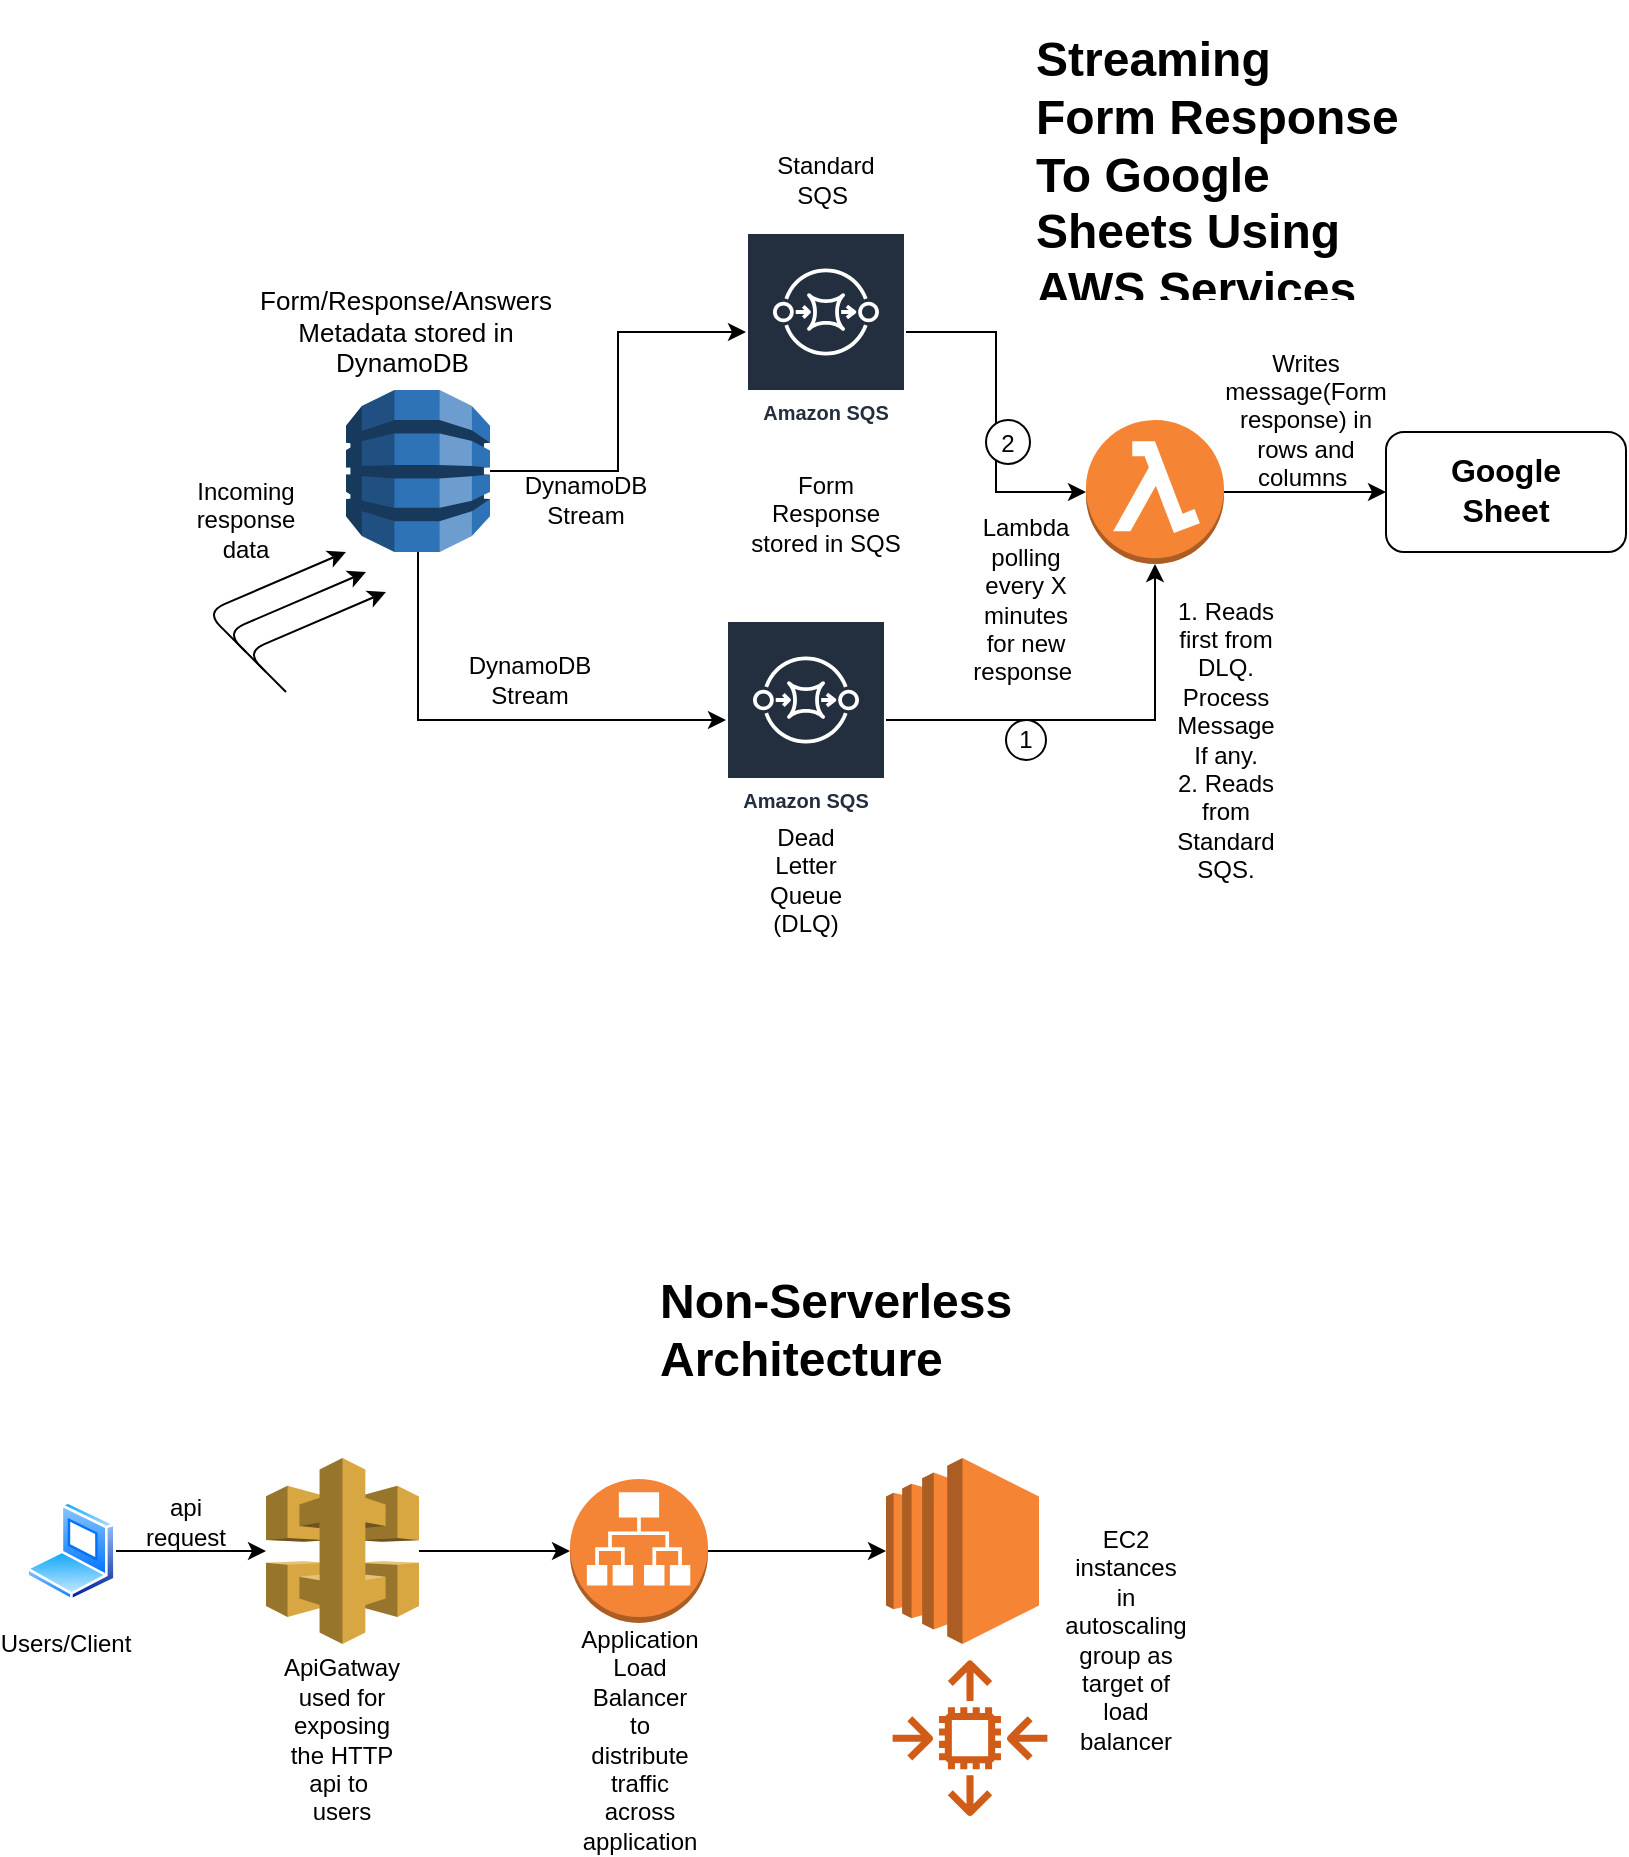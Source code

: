 <mxfile version="14.5.1" type="device"><diagram id="pM24Ej9TDAImDZW9yoJu" name="Page-1"><mxGraphModel dx="1695" dy="506" grid="1" gridSize="10" guides="1" tooltips="1" connect="1" arrows="1" fold="1" page="1" pageScale="1" pageWidth="827" pageHeight="1169" math="0" shadow="0"><root><mxCell id="0"/><mxCell id="1" parent="0"/><mxCell id="WZZ9aYh4X4PW9g7rULnu-1" style="edgeStyle=orthogonalEdgeStyle;rounded=0;orthogonalLoop=1;jettySize=auto;html=1;" parent="1" source="6ZLbdn9VrWvxJ3PqZuJr-1" target="6ZLbdn9VrWvxJ3PqZuJr-2" edge="1"><mxGeometry relative="1" as="geometry"><Array as="points"><mxPoint x="166" y="236"/><mxPoint x="166" y="166"/></Array></mxGeometry></mxCell><mxCell id="WZZ9aYh4X4PW9g7rULnu-4" style="edgeStyle=orthogonalEdgeStyle;rounded=0;orthogonalLoop=1;jettySize=auto;html=1;" parent="1" source="6ZLbdn9VrWvxJ3PqZuJr-1" target="6ZLbdn9VrWvxJ3PqZuJr-3" edge="1"><mxGeometry relative="1" as="geometry"><Array as="points"><mxPoint x="66" y="360"/></Array></mxGeometry></mxCell><mxCell id="6ZLbdn9VrWvxJ3PqZuJr-1" value="" style="outlineConnect=0;dashed=0;verticalLabelPosition=bottom;verticalAlign=top;align=center;html=1;shape=mxgraph.aws3.dynamo_db;fillColor=#2E73B8;gradientColor=none;" parent="1" vertex="1"><mxGeometry x="30" y="195" width="72" height="81" as="geometry"/></mxCell><mxCell id="WZZ9aYh4X4PW9g7rULnu-5" style="edgeStyle=orthogonalEdgeStyle;rounded=0;orthogonalLoop=1;jettySize=auto;html=1;" parent="1" source="6ZLbdn9VrWvxJ3PqZuJr-2" target="6ZLbdn9VrWvxJ3PqZuJr-4" edge="1"><mxGeometry relative="1" as="geometry"/></mxCell><mxCell id="6ZLbdn9VrWvxJ3PqZuJr-2" value="Amazon SQS" style="outlineConnect=0;fontColor=#232F3E;gradientColor=none;strokeColor=#ffffff;fillColor=#232F3E;dashed=0;verticalLabelPosition=middle;verticalAlign=bottom;align=center;html=1;whiteSpace=wrap;fontSize=10;fontStyle=1;spacing=3;shape=mxgraph.aws4.productIcon;prIcon=mxgraph.aws4.sqs;" parent="1" vertex="1"><mxGeometry x="230" y="116" width="80" height="100" as="geometry"/></mxCell><mxCell id="WZZ9aYh4X4PW9g7rULnu-6" style="edgeStyle=orthogonalEdgeStyle;rounded=0;orthogonalLoop=1;jettySize=auto;html=1;" parent="1" source="6ZLbdn9VrWvxJ3PqZuJr-3" target="6ZLbdn9VrWvxJ3PqZuJr-4" edge="1"><mxGeometry relative="1" as="geometry"/></mxCell><mxCell id="6ZLbdn9VrWvxJ3PqZuJr-3" value="Amazon SQS" style="outlineConnect=0;fontColor=#232F3E;gradientColor=none;strokeColor=#ffffff;fillColor=#232F3E;dashed=0;verticalLabelPosition=middle;verticalAlign=bottom;align=center;html=1;whiteSpace=wrap;fontSize=10;fontStyle=1;spacing=3;shape=mxgraph.aws4.productIcon;prIcon=mxgraph.aws4.sqs;" parent="1" vertex="1"><mxGeometry x="220" y="310" width="80" height="100" as="geometry"/></mxCell><mxCell id="WZZ9aYh4X4PW9g7rULnu-8" style="edgeStyle=orthogonalEdgeStyle;rounded=0;orthogonalLoop=1;jettySize=auto;html=1;entryX=0;entryY=0.5;entryDx=0;entryDy=0;" parent="1" source="6ZLbdn9VrWvxJ3PqZuJr-4" target="6ZLbdn9VrWvxJ3PqZuJr-5" edge="1"><mxGeometry relative="1" as="geometry"/></mxCell><mxCell id="6ZLbdn9VrWvxJ3PqZuJr-4" value="" style="outlineConnect=0;dashed=0;verticalLabelPosition=bottom;verticalAlign=top;align=center;html=1;shape=mxgraph.aws3.lambda_function;fillColor=#F58534;gradientColor=none;" parent="1" vertex="1"><mxGeometry x="400" y="210" width="69" height="72" as="geometry"/></mxCell><mxCell id="6ZLbdn9VrWvxJ3PqZuJr-5" value="" style="rounded=1;whiteSpace=wrap;html=1;" parent="1" vertex="1"><mxGeometry x="550" y="216" width="120" height="60" as="geometry"/></mxCell><mxCell id="6ZLbdn9VrWvxJ3PqZuJr-6" value="&lt;font style=&quot;font-size: 16px&quot;&gt;&lt;b&gt;Google Sheet&lt;/b&gt;&lt;/font&gt;" style="text;html=1;strokeColor=none;fillColor=none;align=center;verticalAlign=middle;whiteSpace=wrap;rounded=0;" parent="1" vertex="1"><mxGeometry x="560" y="220" width="100" height="50" as="geometry"/></mxCell><mxCell id="0LyTXyNmIobTiJBVKeSM-1" value="&lt;font style=&quot;font-size: 13px&quot;&gt;Form/Response/Answers&lt;br&gt;Metadata stored in DynamoDB&amp;nbsp;&lt;/font&gt;" style="text;html=1;strokeColor=none;fillColor=none;align=center;verticalAlign=middle;whiteSpace=wrap;rounded=0;" parent="1" vertex="1"><mxGeometry x="40" y="156" width="40" height="20" as="geometry"/></mxCell><mxCell id="0LyTXyNmIobTiJBVKeSM-2" value="&lt;font style=&quot;font-size: 12px&quot;&gt;DynamoDB Stream&lt;/font&gt;" style="text;html=1;strokeColor=none;fillColor=none;align=center;verticalAlign=middle;whiteSpace=wrap;rounded=0;" parent="1" vertex="1"><mxGeometry x="130" y="240" width="40" height="20" as="geometry"/></mxCell><mxCell id="0LyTXyNmIobTiJBVKeSM-4" value="DynamoDB&lt;br&gt;Stream" style="text;html=1;strokeColor=none;fillColor=none;align=center;verticalAlign=middle;whiteSpace=wrap;rounded=0;" parent="1" vertex="1"><mxGeometry x="102" y="330" width="40" height="20" as="geometry"/></mxCell><mxCell id="0LyTXyNmIobTiJBVKeSM-5" value="Form Response stored in SQS" style="text;html=1;strokeColor=none;fillColor=none;align=center;verticalAlign=middle;whiteSpace=wrap;rounded=0;" parent="1" vertex="1"><mxGeometry x="230" y="232" width="80" height="50" as="geometry"/></mxCell><mxCell id="0LyTXyNmIobTiJBVKeSM-7" value="Lambda polling every X minutes for new response&amp;nbsp;" style="text;html=1;strokeColor=none;fillColor=none;align=center;verticalAlign=middle;whiteSpace=wrap;rounded=0;" parent="1" vertex="1"><mxGeometry x="350" y="290" width="40" height="20" as="geometry"/></mxCell><mxCell id="0LyTXyNmIobTiJBVKeSM-8" value="&lt;font style=&quot;font-size: 12px&quot;&gt;Writes message(Form response) in rows and columns&amp;nbsp;&lt;/font&gt;" style="text;html=1;strokeColor=none;fillColor=none;align=center;verticalAlign=middle;whiteSpace=wrap;rounded=0;" parent="1" vertex="1"><mxGeometry x="490" y="200" width="40" height="20" as="geometry"/></mxCell><mxCell id="0LyTXyNmIobTiJBVKeSM-9" value="1. Reads first from DLQ. Process Message If any.&lt;br&gt;2. Reads from Standard SQS." style="text;html=1;strokeColor=none;fillColor=none;align=center;verticalAlign=middle;whiteSpace=wrap;rounded=0;" parent="1" vertex="1"><mxGeometry x="450" y="360" width="40" height="20" as="geometry"/></mxCell><mxCell id="0LyTXyNmIobTiJBVKeSM-10" value="Dead Letter Queue (DLQ)" style="text;html=1;strokeColor=none;fillColor=none;align=center;verticalAlign=middle;whiteSpace=wrap;rounded=0;" parent="1" vertex="1"><mxGeometry x="240" y="430" width="40" height="20" as="geometry"/></mxCell><mxCell id="0LyTXyNmIobTiJBVKeSM-11" value="Standard SQS&amp;nbsp;" style="text;html=1;strokeColor=none;fillColor=none;align=center;verticalAlign=middle;whiteSpace=wrap;rounded=0;" parent="1" vertex="1"><mxGeometry x="250" y="80" width="40" height="20" as="geometry"/></mxCell><mxCell id="0LyTXyNmIobTiJBVKeSM-12" value="" style="ellipse;whiteSpace=wrap;html=1;aspect=fixed;" parent="1" vertex="1"><mxGeometry x="360" y="360" width="20" height="20" as="geometry"/></mxCell><mxCell id="0LyTXyNmIobTiJBVKeSM-13" value="1" style="text;html=1;strokeColor=none;fillColor=none;align=center;verticalAlign=middle;whiteSpace=wrap;rounded=0;" parent="1" vertex="1"><mxGeometry x="350" y="360" width="40" height="20" as="geometry"/></mxCell><mxCell id="0LyTXyNmIobTiJBVKeSM-15" value="" style="ellipse;whiteSpace=wrap;html=1;aspect=fixed;" parent="1" vertex="1"><mxGeometry x="350" y="210" width="22" height="22" as="geometry"/></mxCell><mxCell id="0LyTXyNmIobTiJBVKeSM-16" value="2" style="text;html=1;strokeColor=none;fillColor=none;align=center;verticalAlign=middle;whiteSpace=wrap;rounded=0;" parent="1" vertex="1"><mxGeometry x="341" y="212" width="40" height="20" as="geometry"/></mxCell><mxCell id="0LyTXyNmIobTiJBVKeSM-18" value="&lt;h1&gt;Streaming Form Response To Google Sheets Using AWS Services&lt;/h1&gt;" style="text;html=1;strokeColor=none;fillColor=none;spacing=5;spacingTop=-20;whiteSpace=wrap;overflow=hidden;rounded=0;" parent="1" vertex="1"><mxGeometry x="370" y="10" width="190" height="140" as="geometry"/></mxCell><mxCell id="0LyTXyNmIobTiJBVKeSM-19" value="" style="endArrow=classic;html=1;" parent="1" edge="1"><mxGeometry width="50" height="50" relative="1" as="geometry"><mxPoint x="-20" y="326" as="sourcePoint"/><mxPoint x="30" y="276" as="targetPoint"/><Array as="points"><mxPoint x="-40" y="306"/></Array></mxGeometry></mxCell><mxCell id="0LyTXyNmIobTiJBVKeSM-20" value="" style="endArrow=classic;html=1;" parent="1" edge="1"><mxGeometry width="50" height="50" relative="1" as="geometry"><mxPoint x="-10" y="336" as="sourcePoint"/><mxPoint x="40" y="286" as="targetPoint"/><Array as="points"><mxPoint x="-30" y="316"/></Array></mxGeometry></mxCell><mxCell id="0LyTXyNmIobTiJBVKeSM-21" value="" style="endArrow=classic;html=1;" parent="1" edge="1"><mxGeometry width="50" height="50" relative="1" as="geometry"><mxPoint y="346" as="sourcePoint"/><mxPoint x="50" y="296" as="targetPoint"/><Array as="points"><mxPoint x="-20" y="326"/></Array></mxGeometry></mxCell><mxCell id="0LyTXyNmIobTiJBVKeSM-22" value="Incoming response data" style="text;html=1;strokeColor=none;fillColor=none;align=center;verticalAlign=middle;whiteSpace=wrap;rounded=0;" parent="1" vertex="1"><mxGeometry x="-40" y="250" width="40" height="20" as="geometry"/></mxCell><mxCell id="cJTqIAqy2z-1oagqQKau-4" style="edgeStyle=orthogonalEdgeStyle;rounded=0;orthogonalLoop=1;jettySize=auto;html=1;" edge="1" parent="1" source="cJTqIAqy2z-1oagqQKau-1" target="cJTqIAqy2z-1oagqQKau-3"><mxGeometry relative="1" as="geometry"/></mxCell><mxCell id="cJTqIAqy2z-1oagqQKau-1" value="" style="aspect=fixed;perimeter=ellipsePerimeter;html=1;align=center;shadow=0;dashed=0;spacingTop=3;image;image=img/lib/active_directory/laptop_client.svg;" vertex="1" parent="1"><mxGeometry x="-130" y="750.5" width="45" height="50" as="geometry"/></mxCell><mxCell id="cJTqIAqy2z-1oagqQKau-12" style="edgeStyle=orthogonalEdgeStyle;rounded=0;orthogonalLoop=1;jettySize=auto;html=1;" edge="1" parent="1" source="cJTqIAqy2z-1oagqQKau-2" target="cJTqIAqy2z-1oagqQKau-10"><mxGeometry relative="1" as="geometry"/></mxCell><mxCell id="cJTqIAqy2z-1oagqQKau-2" value="" style="outlineConnect=0;dashed=0;verticalLabelPosition=bottom;verticalAlign=top;align=center;html=1;shape=mxgraph.aws3.application_load_balancer;fillColor=#F58536;gradientColor=none;" vertex="1" parent="1"><mxGeometry x="142" y="739.5" width="69" height="72" as="geometry"/></mxCell><mxCell id="cJTqIAqy2z-1oagqQKau-5" style="edgeStyle=orthogonalEdgeStyle;rounded=0;orthogonalLoop=1;jettySize=auto;html=1;" edge="1" parent="1" source="cJTqIAqy2z-1oagqQKau-3" target="cJTqIAqy2z-1oagqQKau-2"><mxGeometry relative="1" as="geometry"/></mxCell><mxCell id="cJTqIAqy2z-1oagqQKau-3" value="" style="outlineConnect=0;dashed=0;verticalLabelPosition=bottom;verticalAlign=top;align=center;html=1;shape=mxgraph.aws3.api_gateway;fillColor=#D9A741;gradientColor=none;" vertex="1" parent="1"><mxGeometry x="-10" y="729" width="76.5" height="93" as="geometry"/></mxCell><mxCell id="cJTqIAqy2z-1oagqQKau-10" value="" style="outlineConnect=0;dashed=0;verticalLabelPosition=bottom;verticalAlign=top;align=center;html=1;shape=mxgraph.aws3.ec2;fillColor=#F58534;gradientColor=none;" vertex="1" parent="1"><mxGeometry x="300" y="729" width="76.5" height="93" as="geometry"/></mxCell><mxCell id="cJTqIAqy2z-1oagqQKau-11" value="" style="outlineConnect=0;fontColor=#232F3E;gradientColor=none;fillColor=#D05C17;strokeColor=none;dashed=0;verticalLabelPosition=bottom;verticalAlign=top;align=center;html=1;fontSize=12;fontStyle=0;aspect=fixed;pointerEvents=1;shape=mxgraph.aws4.auto_scaling2;" vertex="1" parent="1"><mxGeometry x="303" y="830" width="78" height="78" as="geometry"/></mxCell><mxCell id="cJTqIAqy2z-1oagqQKau-13" value="Users/Client" style="text;html=1;strokeColor=none;fillColor=none;align=center;verticalAlign=middle;whiteSpace=wrap;rounded=0;" vertex="1" parent="1"><mxGeometry x="-130" y="812" width="40" height="20" as="geometry"/></mxCell><mxCell id="cJTqIAqy2z-1oagqQKau-15" value="ApiGatway used for exposing the HTTP api to&amp;nbsp; users" style="text;html=1;strokeColor=none;fillColor=none;align=center;verticalAlign=middle;whiteSpace=wrap;rounded=0;" vertex="1" parent="1"><mxGeometry x="8.25" y="860" width="40" height="20" as="geometry"/></mxCell><mxCell id="cJTqIAqy2z-1oagqQKau-16" value="Application Load Balancer to distribute traffic across application" style="text;html=1;strokeColor=none;fillColor=none;align=center;verticalAlign=middle;whiteSpace=wrap;rounded=0;" vertex="1" parent="1"><mxGeometry x="156.5" y="860" width="40" height="20" as="geometry"/></mxCell><mxCell id="cJTqIAqy2z-1oagqQKau-18" value="EC2 instances in autoscaling group as target of load balancer" style="text;html=1;strokeColor=none;fillColor=none;align=center;verticalAlign=middle;whiteSpace=wrap;rounded=0;" vertex="1" parent="1"><mxGeometry x="400" y="810" width="40" height="20" as="geometry"/></mxCell><mxCell id="cJTqIAqy2z-1oagqQKau-19" value="api request" style="text;html=1;strokeColor=none;fillColor=none;align=center;verticalAlign=middle;whiteSpace=wrap;rounded=0;" vertex="1" parent="1"><mxGeometry x="-70" y="751" width="40" height="20" as="geometry"/></mxCell><mxCell id="cJTqIAqy2z-1oagqQKau-20" value="&lt;h1&gt;Non-Serverless Architecture&lt;/h1&gt;" style="text;html=1;strokeColor=none;fillColor=none;spacing=5;spacingTop=-20;whiteSpace=wrap;overflow=hidden;rounded=0;" vertex="1" parent="1"><mxGeometry x="182" y="630.5" width="190" height="120" as="geometry"/></mxCell></root></mxGraphModel></diagram></mxfile>
